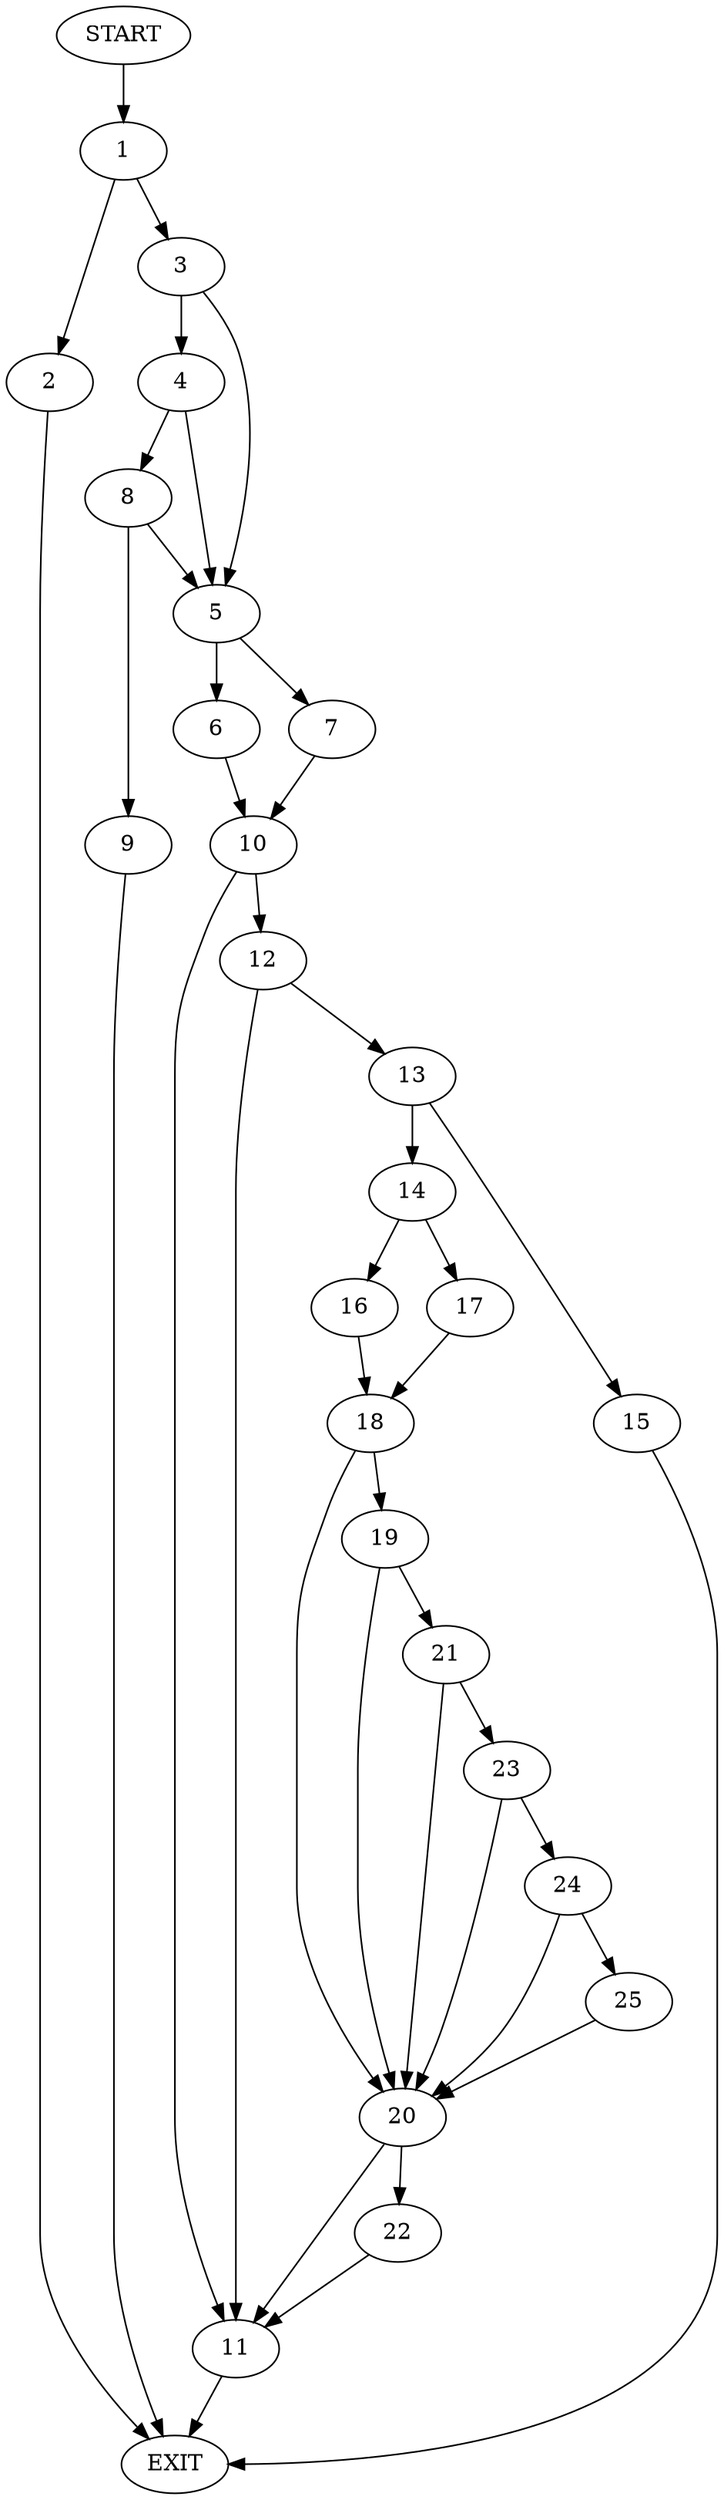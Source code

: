 digraph {
0 [label="START"]
26 [label="EXIT"]
0 -> 1
1 -> 2
1 -> 3
2 -> 26
3 -> 4
3 -> 5
5 -> 6
5 -> 7
4 -> 8
4 -> 5
8 -> 9
8 -> 5
9 -> 26
7 -> 10
6 -> 10
10 -> 11
10 -> 12
11 -> 26
12 -> 11
12 -> 13
13 -> 14
13 -> 15
15 -> 26
14 -> 16
14 -> 17
17 -> 18
16 -> 18
18 -> 19
18 -> 20
19 -> 21
19 -> 20
20 -> 22
20 -> 11
21 -> 20
21 -> 23
23 -> 24
23 -> 20
24 -> 25
24 -> 20
25 -> 20
22 -> 11
}
